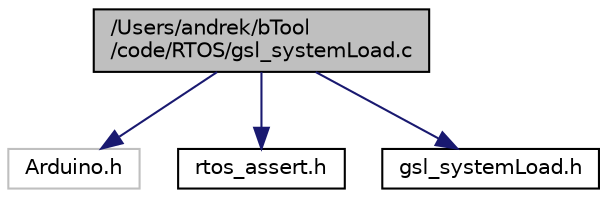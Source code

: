 digraph "/Users/andrek/bTool/code/RTOS/gsl_systemLoad.c"
{
  edge [fontname="Helvetica",fontsize="10",labelfontname="Helvetica",labelfontsize="10"];
  node [fontname="Helvetica",fontsize="10",shape=record];
  Node1 [label="/Users/andrek/bTool\l/code/RTOS/gsl_systemLoad.c",height=0.2,width=0.4,color="black", fillcolor="grey75", style="filled" fontcolor="black"];
  Node1 -> Node2 [color="midnightblue",fontsize="10",style="solid",fontname="Helvetica"];
  Node2 [label="Arduino.h",height=0.2,width=0.4,color="grey75", fillcolor="white", style="filled"];
  Node1 -> Node3 [color="midnightblue",fontsize="10",style="solid",fontname="Helvetica"];
  Node3 [label="rtos_assert.h",height=0.2,width=0.4,color="black", fillcolor="white", style="filled",URL="$rtos__assert_8h.html"];
  Node1 -> Node4 [color="midnightblue",fontsize="10",style="solid",fontname="Helvetica"];
  Node4 [label="gsl_systemLoad.h",height=0.2,width=0.4,color="black", fillcolor="white", style="filled",URL="$gsl__system_load_8h.html"];
}
